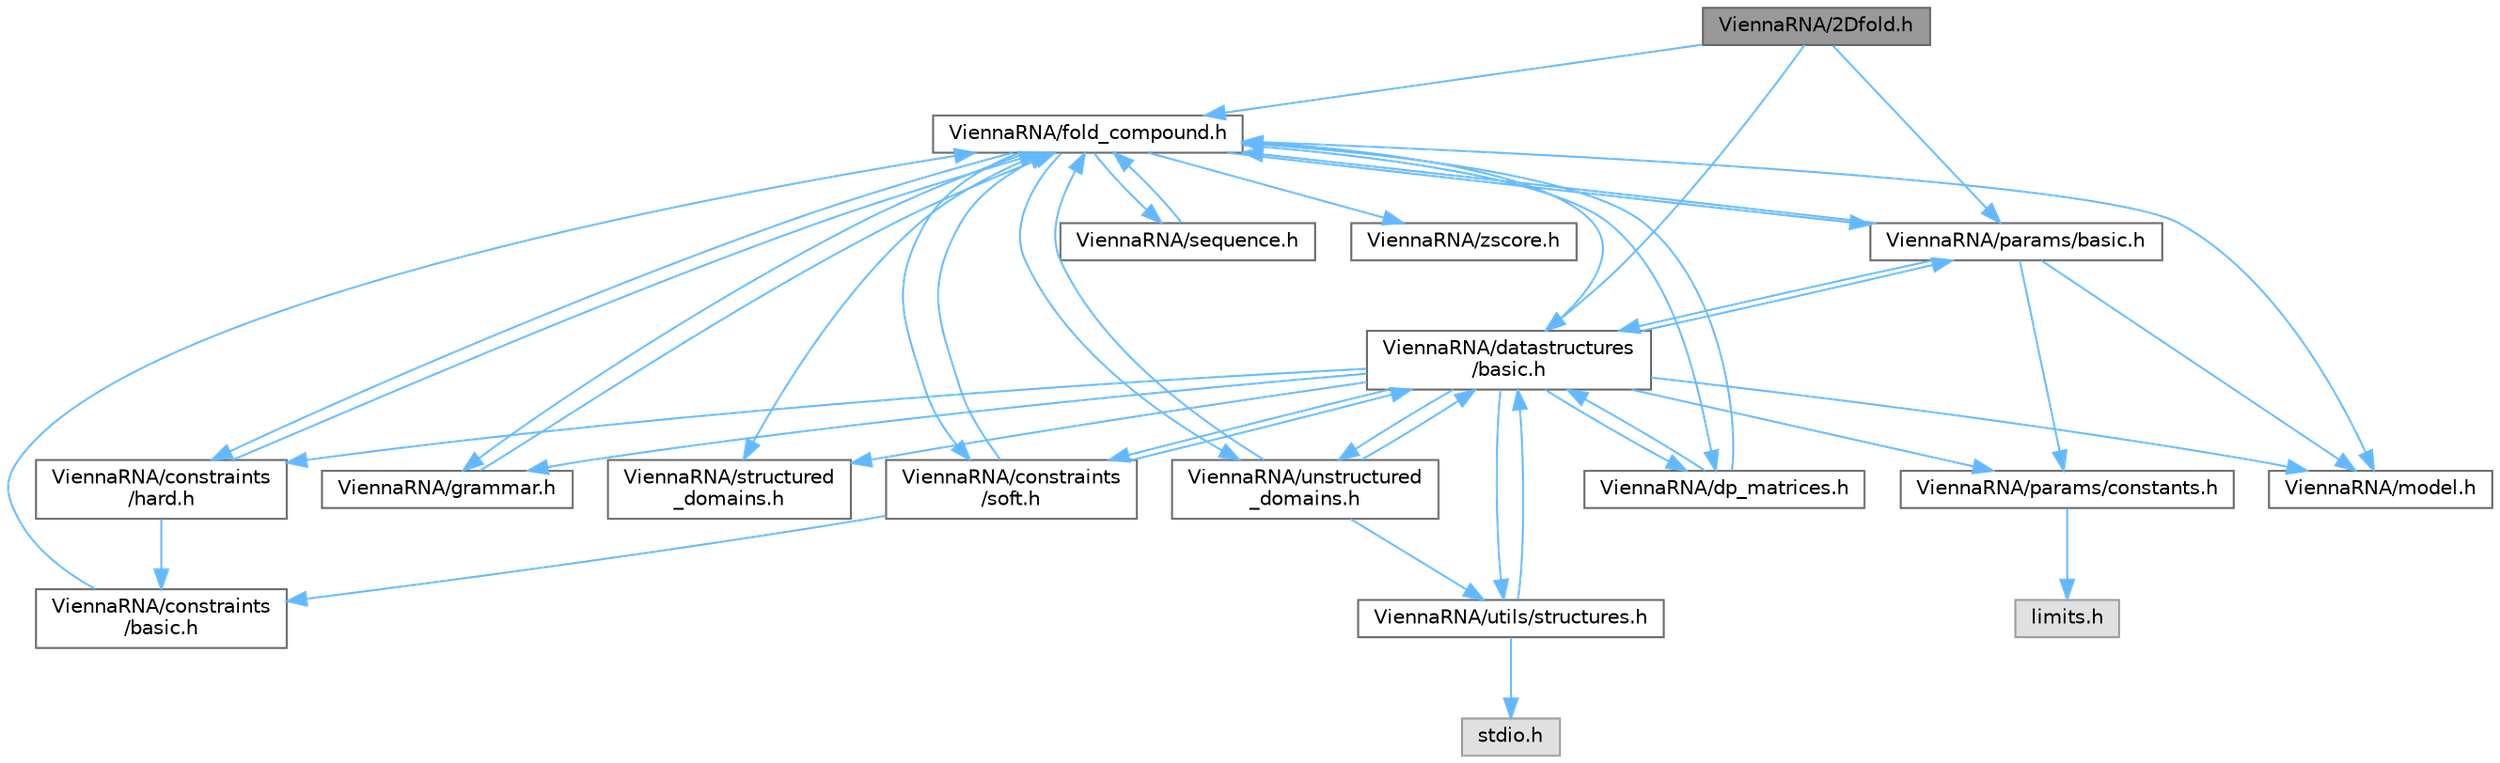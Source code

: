digraph "ViennaRNA/2Dfold.h"
{
 // INTERACTIVE_SVG=YES
 // LATEX_PDF_SIZE
  bgcolor="transparent";
  edge [fontname=Helvetica,fontsize=10,labelfontname=Helvetica,labelfontsize=10];
  node [fontname=Helvetica,fontsize=10,shape=box,height=0.2,width=0.4];
  Node1 [label="ViennaRNA/2Dfold.h",height=0.2,width=0.4,color="gray40", fillcolor="grey60", style="filled", fontcolor="black",tooltip="MFE structures for base pair distance classes."];
  Node1 -> Node2 [color="steelblue1",style="solid"];
  Node2 [label="ViennaRNA/fold_compound.h",height=0.2,width=0.4,color="grey40", fillcolor="white", style="filled",URL="$fold__compound_8h.html",tooltip="The Basic Fold Compound API."];
  Node2 -> Node3 [color="steelblue1",style="solid"];
  Node3 [label="ViennaRNA/model.h",height=0.2,width=0.4,color="grey40", fillcolor="white", style="filled",URL="$model_8h.html",tooltip="The model details data structure and its corresponding modifiers."];
  Node2 -> Node4 [color="steelblue1",style="solid"];
  Node4 [label="ViennaRNA/params/basic.h",height=0.2,width=0.4,color="grey40", fillcolor="white", style="filled",URL="$params_2basic_8h.html",tooltip="Functions to deal with sets of energy parameters."];
  Node4 -> Node5 [color="steelblue1",style="solid"];
  Node5 [label="ViennaRNA/params/constants.h",height=0.2,width=0.4,color="grey40", fillcolor="white", style="filled",URL="$constants_8h.html",tooltip="Energy parameter constants."];
  Node5 -> Node6 [color="steelblue1",style="solid"];
  Node6 [label="limits.h",height=0.2,width=0.4,color="grey60", fillcolor="#E0E0E0", style="filled",tooltip=" "];
  Node4 -> Node7 [color="steelblue1",style="solid"];
  Node7 [label="ViennaRNA/datastructures\l/basic.h",height=0.2,width=0.4,color="grey40", fillcolor="white", style="filled",URL="$datastructures_2basic_8h.html",tooltip="Various data structures and pre-processor macros."];
  Node7 -> Node5 [color="steelblue1",style="solid"];
  Node7 -> Node2 [color="steelblue1",style="solid"];
  Node7 -> Node3 [color="steelblue1",style="solid"];
  Node7 -> Node4 [color="steelblue1",style="solid"];
  Node7 -> Node8 [color="steelblue1",style="solid"];
  Node8 [label="ViennaRNA/dp_matrices.h",height=0.2,width=0.4,color="grey40", fillcolor="white", style="filled",URL="$dp__matrices_8h.html",tooltip="Functions to deal with standard dynamic programming (DP) matrices."];
  Node8 -> Node7 [color="steelblue1",style="solid"];
  Node8 -> Node2 [color="steelblue1",style="solid"];
  Node7 -> Node9 [color="steelblue1",style="solid"];
  Node9 [label="ViennaRNA/constraints\l/hard.h",height=0.2,width=0.4,color="grey40", fillcolor="white", style="filled",URL="$hard_8h.html",tooltip="Functions and data structures for handling of secondary structure hard constraints."];
  Node9 -> Node2 [color="steelblue1",style="solid"];
  Node9 -> Node10 [color="steelblue1",style="solid"];
  Node10 [label="ViennaRNA/constraints\l/basic.h",height=0.2,width=0.4,color="grey40", fillcolor="white", style="filled",URL="$constraints_2basic_8h.html",tooltip="Functions and data structures for constraining secondary structure predictions and evaluation."];
  Node10 -> Node2 [color="steelblue1",style="solid"];
  Node7 -> Node11 [color="steelblue1",style="solid"];
  Node11 [label="ViennaRNA/constraints\l/soft.h",height=0.2,width=0.4,color="grey40", fillcolor="white", style="filled",URL="$soft_8h.html",tooltip="Functions and data structures for secondary structure soft constraints."];
  Node11 -> Node7 [color="steelblue1",style="solid"];
  Node11 -> Node2 [color="steelblue1",style="solid"];
  Node11 -> Node10 [color="steelblue1",style="solid"];
  Node7 -> Node12 [color="steelblue1",style="solid"];
  Node12 [label="ViennaRNA/grammar.h",height=0.2,width=0.4,color="grey40", fillcolor="white", style="filled",URL="$grammar_8h.html",tooltip="Implementations for the RNA folding grammar."];
  Node12 -> Node2 [color="steelblue1",style="solid"];
  Node7 -> Node13 [color="steelblue1",style="solid"];
  Node13 [label="ViennaRNA/structured\l_domains.h",height=0.2,width=0.4,color="grey40", fillcolor="white", style="filled",URL="$structured__domains_8h.html",tooltip="This module provides interfaces that deal with additional structured domains in the folding grammar."];
  Node7 -> Node14 [color="steelblue1",style="solid"];
  Node14 [label="ViennaRNA/unstructured\l_domains.h",height=0.2,width=0.4,color="grey40", fillcolor="white", style="filled",URL="$unstructured__domains_8h.html",tooltip="Functions to modify unstructured domains, e.g. to incorporate ligands binding to unpaired stretches."];
  Node14 -> Node7 [color="steelblue1",style="solid"];
  Node14 -> Node2 [color="steelblue1",style="solid"];
  Node14 -> Node15 [color="steelblue1",style="solid"];
  Node15 [label="ViennaRNA/utils/structures.h",height=0.2,width=0.4,color="grey40", fillcolor="white", style="filled",URL="$utils_2structures_8h.html",tooltip="Various utility- and helper-functions for secondary structure parsing, converting,..."];
  Node15 -> Node16 [color="steelblue1",style="solid"];
  Node16 [label="stdio.h",height=0.2,width=0.4,color="grey60", fillcolor="#E0E0E0", style="filled",tooltip=" "];
  Node15 -> Node7 [color="steelblue1",style="solid"];
  Node7 -> Node15 [color="steelblue1",style="solid"];
  Node4 -> Node2 [color="steelblue1",style="solid"];
  Node4 -> Node3 [color="steelblue1",style="solid"];
  Node2 -> Node17 [color="steelblue1",style="solid"];
  Node17 [label="ViennaRNA/sequence.h",height=0.2,width=0.4,color="grey40", fillcolor="white", style="filled",URL="$sequence_8h.html",tooltip="Functions and data structures related to sequence representations ,."];
  Node17 -> Node2 [color="steelblue1",style="solid"];
  Node2 -> Node8 [color="steelblue1",style="solid"];
  Node2 -> Node9 [color="steelblue1",style="solid"];
  Node2 -> Node11 [color="steelblue1",style="solid"];
  Node2 -> Node12 [color="steelblue1",style="solid"];
  Node2 -> Node13 [color="steelblue1",style="solid"];
  Node2 -> Node14 [color="steelblue1",style="solid"];
  Node2 -> Node18 [color="steelblue1",style="solid"];
  Node18 [label="ViennaRNA/zscore.h",height=0.2,width=0.4,color="grey40", fillcolor="white", style="filled",URL="$zscore_8h_source.html",tooltip=" "];
  Node1 -> Node7 [color="steelblue1",style="solid"];
  Node1 -> Node4 [color="steelblue1",style="solid"];
}

